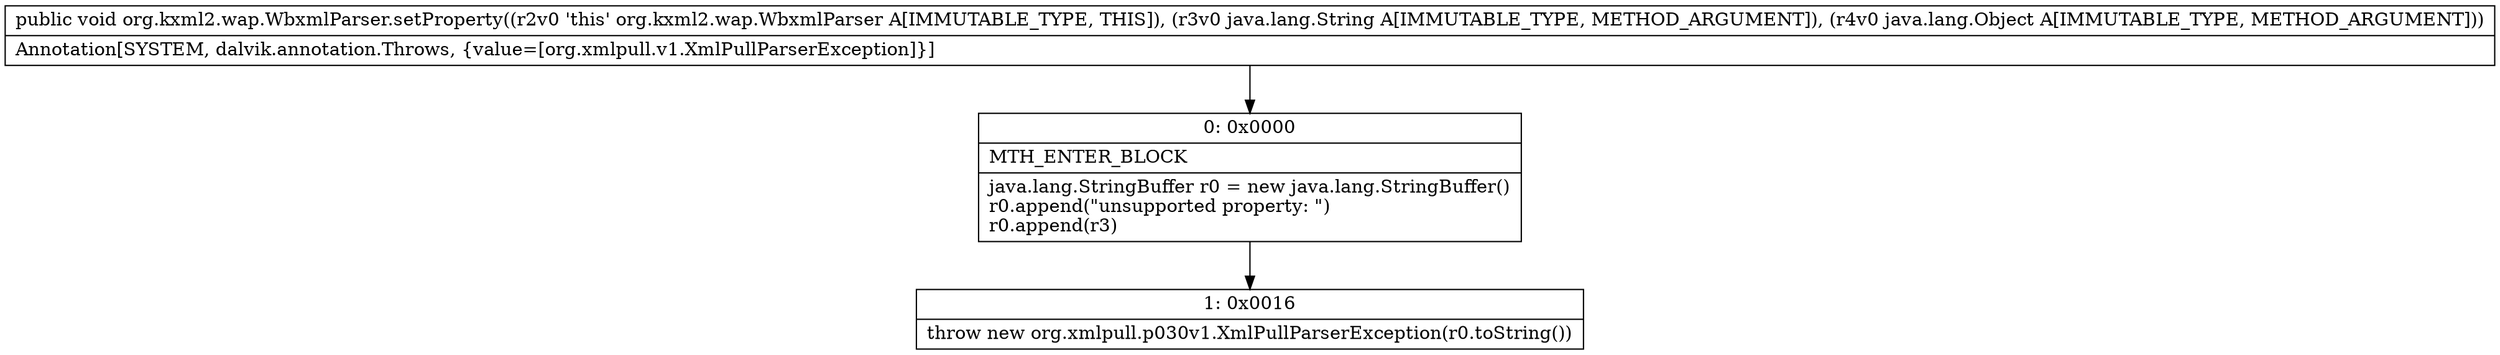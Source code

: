 digraph "CFG fororg.kxml2.wap.WbxmlParser.setProperty(Ljava\/lang\/String;Ljava\/lang\/Object;)V" {
Node_0 [shape=record,label="{0\:\ 0x0000|MTH_ENTER_BLOCK\l|java.lang.StringBuffer r0 = new java.lang.StringBuffer()\lr0.append(\"unsupported property: \")\lr0.append(r3)\l}"];
Node_1 [shape=record,label="{1\:\ 0x0016|throw new org.xmlpull.p030v1.XmlPullParserException(r0.toString())\l}"];
MethodNode[shape=record,label="{public void org.kxml2.wap.WbxmlParser.setProperty((r2v0 'this' org.kxml2.wap.WbxmlParser A[IMMUTABLE_TYPE, THIS]), (r3v0 java.lang.String A[IMMUTABLE_TYPE, METHOD_ARGUMENT]), (r4v0 java.lang.Object A[IMMUTABLE_TYPE, METHOD_ARGUMENT]))  | Annotation[SYSTEM, dalvik.annotation.Throws, \{value=[org.xmlpull.v1.XmlPullParserException]\}]\l}"];
MethodNode -> Node_0;
Node_0 -> Node_1;
}

